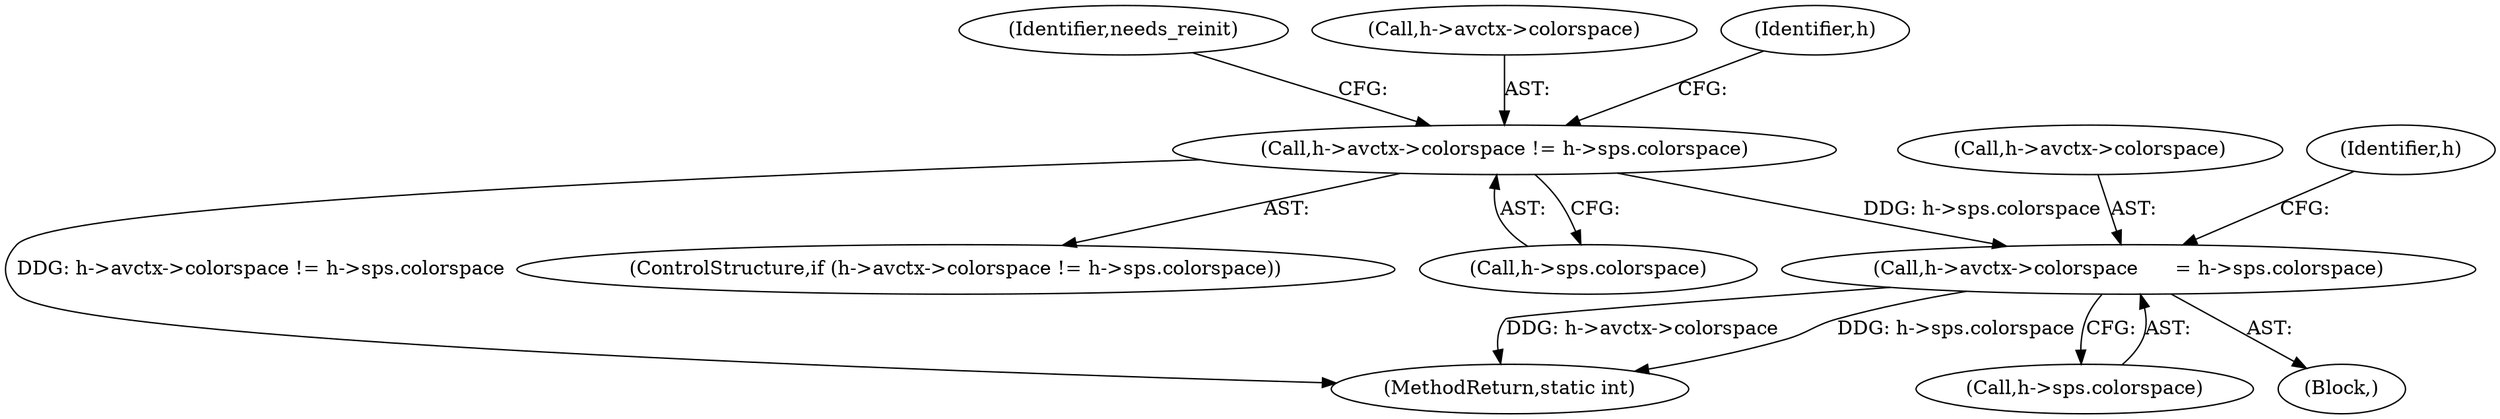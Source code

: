 digraph "0_FFmpeg_29ffeef5e73b8f41ff3a3f2242d356759c66f91f@pointer" {
"1000774" [label="(Call,h->avctx->colorspace != h->sps.colorspace)"];
"1000810" [label="(Call,h->avctx->colorspace      = h->sps.colorspace)"];
"1000816" [label="(Call,h->sps.colorspace)"];
"1000824" [label="(Identifier,h)"];
"1000780" [label="(Call,h->sps.colorspace)"];
"1003426" [label="(MethodReturn,static int)"];
"1000773" [label="(ControlStructure,if (h->avctx->colorspace != h->sps.colorspace))"];
"1000774" [label="(Call,h->avctx->colorspace != h->sps.colorspace)"];
"1000811" [label="(Call,h->avctx->colorspace)"];
"1000772" [label="(Block,)"];
"1000786" [label="(Identifier,needs_reinit)"];
"1000775" [label="(Call,h->avctx->colorspace)"];
"1000791" [label="(Identifier,h)"];
"1000810" [label="(Call,h->avctx->colorspace      = h->sps.colorspace)"];
"1000774" -> "1000773"  [label="AST: "];
"1000774" -> "1000780"  [label="CFG: "];
"1000775" -> "1000774"  [label="AST: "];
"1000780" -> "1000774"  [label="AST: "];
"1000786" -> "1000774"  [label="CFG: "];
"1000791" -> "1000774"  [label="CFG: "];
"1000774" -> "1003426"  [label="DDG: h->avctx->colorspace != h->sps.colorspace"];
"1000774" -> "1000810"  [label="DDG: h->sps.colorspace"];
"1000810" -> "1000772"  [label="AST: "];
"1000810" -> "1000816"  [label="CFG: "];
"1000811" -> "1000810"  [label="AST: "];
"1000816" -> "1000810"  [label="AST: "];
"1000824" -> "1000810"  [label="CFG: "];
"1000810" -> "1003426"  [label="DDG: h->sps.colorspace"];
"1000810" -> "1003426"  [label="DDG: h->avctx->colorspace"];
}
